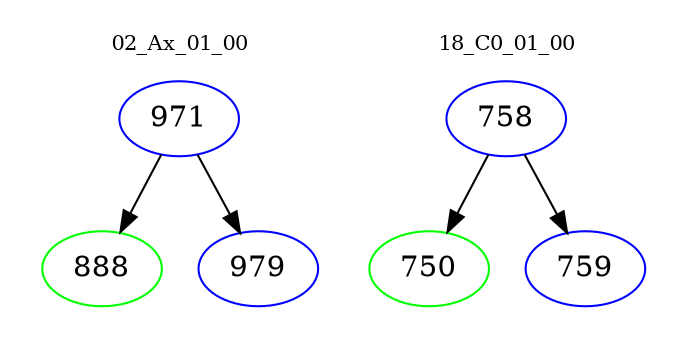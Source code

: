 digraph{
subgraph cluster_0 {
color = white
label = "02_Ax_01_00";
fontsize=10;
T0_971 [label="971", color="blue"]
T0_971 -> T0_888 [color="black"]
T0_888 [label="888", color="green"]
T0_971 -> T0_979 [color="black"]
T0_979 [label="979", color="blue"]
}
subgraph cluster_1 {
color = white
label = "18_C0_01_00";
fontsize=10;
T1_758 [label="758", color="blue"]
T1_758 -> T1_750 [color="black"]
T1_750 [label="750", color="green"]
T1_758 -> T1_759 [color="black"]
T1_759 [label="759", color="blue"]
}
}
